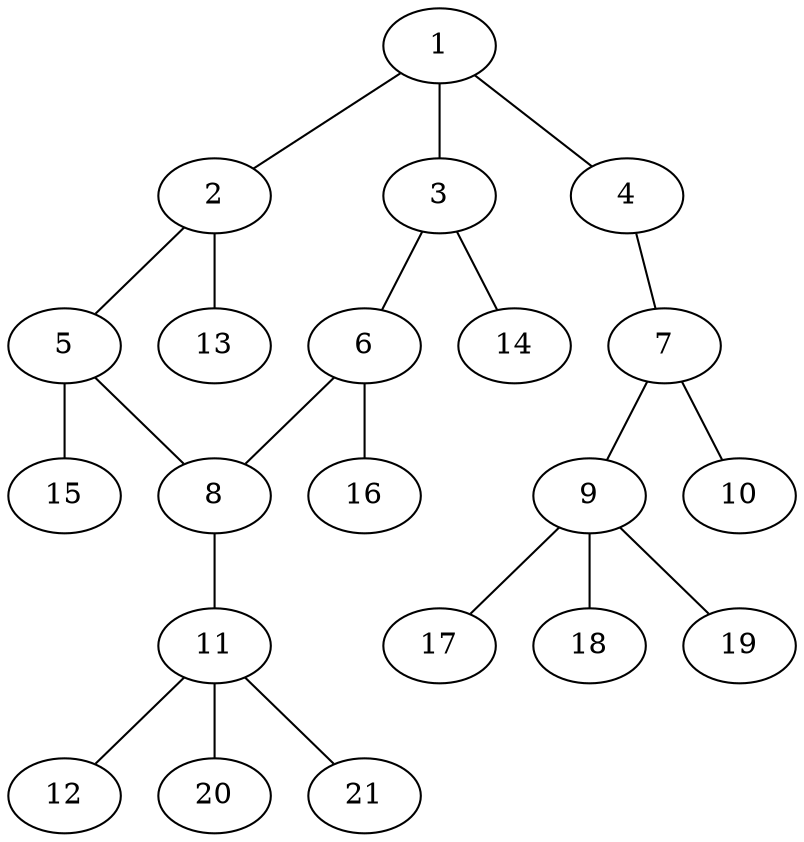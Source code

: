 graph molecule_79 {
	1	 [chem=C];
	2	 [chem=C];
	1 -- 2	 [valence=1];
	3	 [chem=C];
	1 -- 3	 [valence=2];
	4	 [chem=O];
	1 -- 4	 [valence=1];
	5	 [chem=C];
	2 -- 5	 [valence=2];
	13	 [chem=H];
	2 -- 13	 [valence=1];
	6	 [chem=C];
	3 -- 6	 [valence=1];
	14	 [chem=H];
	3 -- 14	 [valence=1];
	7	 [chem=C];
	4 -- 7	 [valence=1];
	8	 [chem=C];
	5 -- 8	 [valence=1];
	15	 [chem=H];
	5 -- 15	 [valence=1];
	6 -- 8	 [valence=2];
	16	 [chem=H];
	6 -- 16	 [valence=1];
	9	 [chem=C];
	7 -- 9	 [valence=1];
	10	 [chem=O];
	7 -- 10	 [valence=2];
	11	 [chem=C];
	8 -- 11	 [valence=1];
	17	 [chem=H];
	9 -- 17	 [valence=1];
	18	 [chem=H];
	9 -- 18	 [valence=1];
	19	 [chem=H];
	9 -- 19	 [valence=1];
	12	 [chem=Cl];
	11 -- 12	 [valence=1];
	20	 [chem=H];
	11 -- 20	 [valence=1];
	21	 [chem=H];
	11 -- 21	 [valence=1];
}
